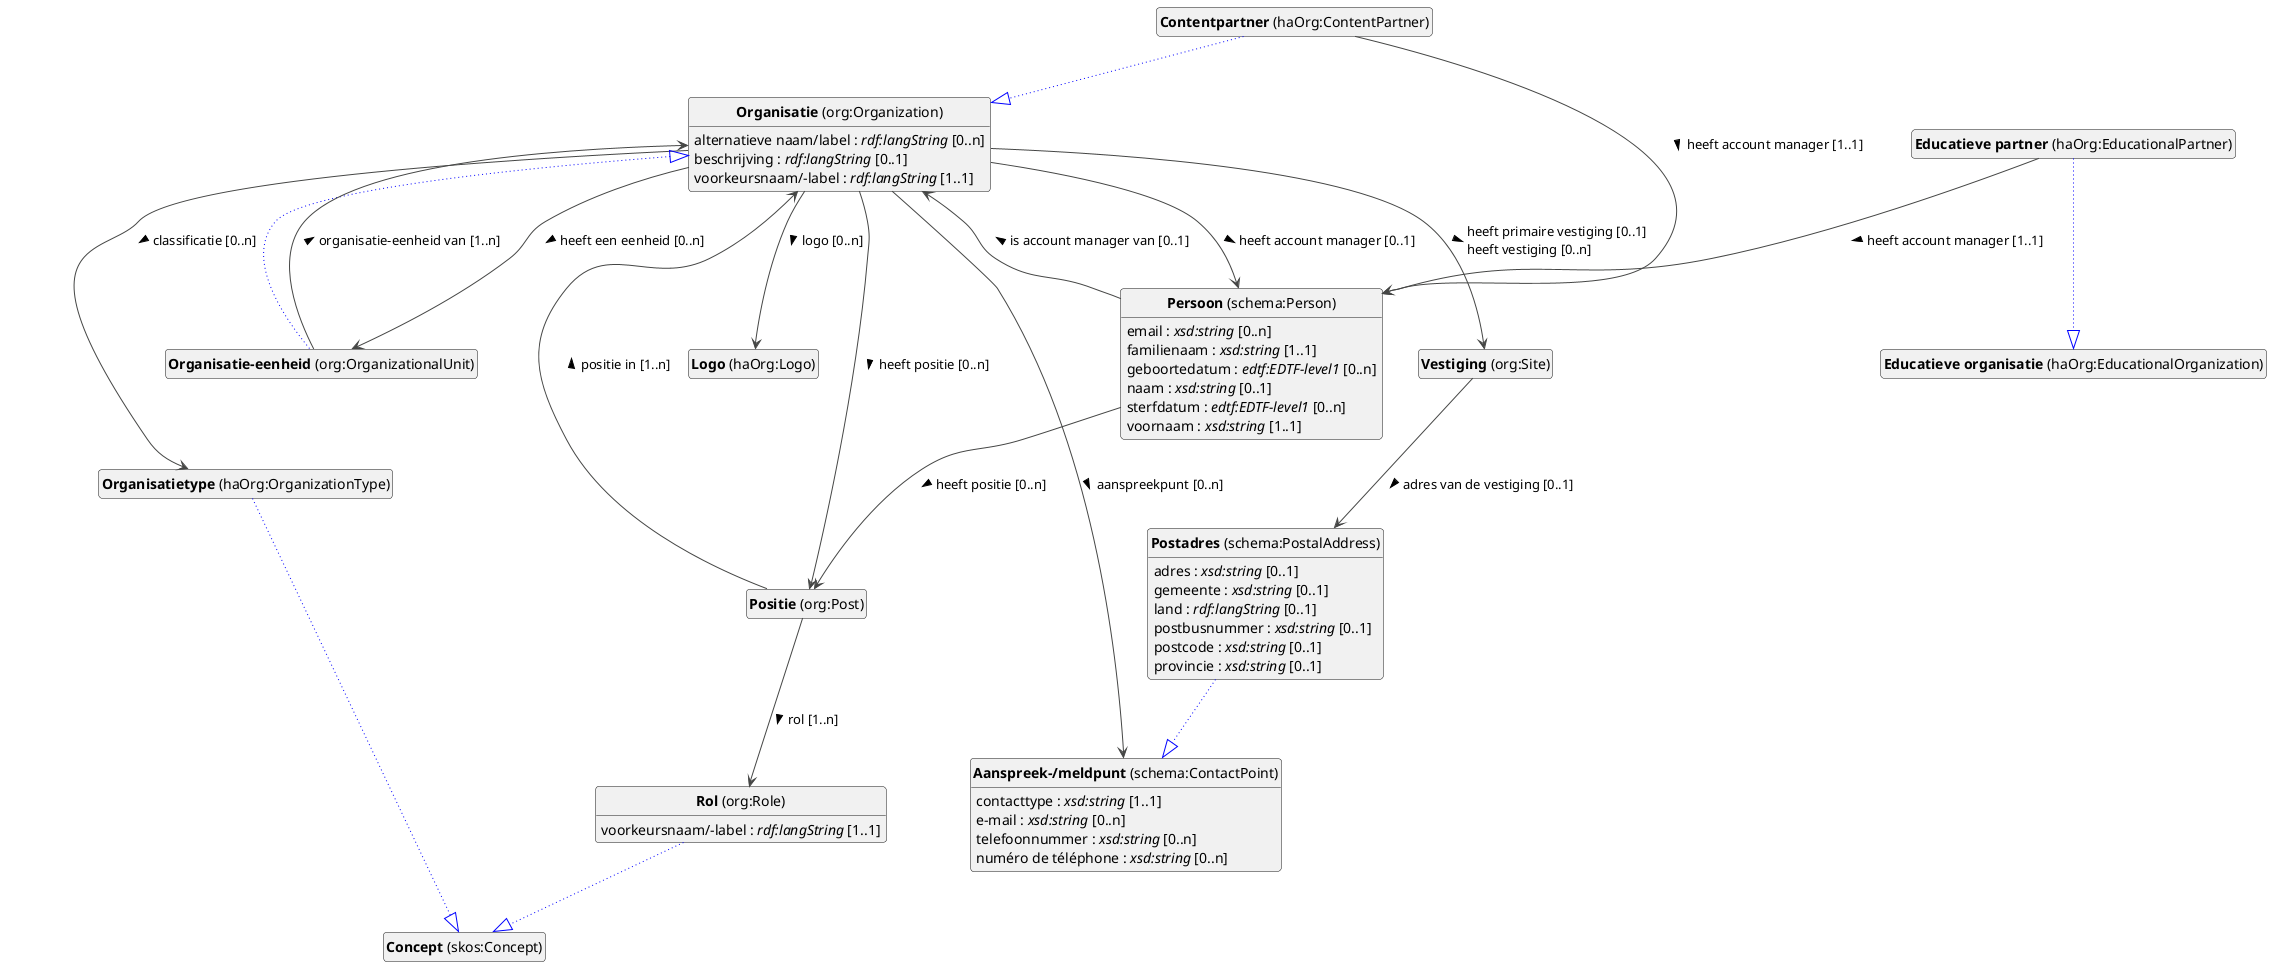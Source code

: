 @startuml
!theme vibrant
skinparam classFontSize 14
!define LIGHTORANGE
skinparam componentStyle uml2
skinparam wrapMessageWidth 1000
skinparam wrapWidth 1000
' skinparam ArrowColor #Maroon
' Remove shadows
skinparam shadowing false
'skinparam linetype polyline
skinparam ArrowMessageAlignment left


class "<b>Organisatie</b> (org:Organization)" as org_Organization [[#org%3AOrganization]]
class "<b>Organisatie-eenheid</b> (org:OrganizationalUnit)" as org_OrganizationalUnit [[#org%3AOrganizationalUnit]]
class "<b>Organisatie</b> (org:Organization)" as org_Organization [[#org%3AOrganization]]
class "<b>Contentpartner</b> (haOrg:ContentPartner)" as haOrg_ContentPartner [[#haOrg%3AContentPartner]]
class "<b>Organisatie</b> (org:Organization)" as org_Organization [[#org%3AOrganization]]
class "<b>Educatieve partner</b> (haOrg:EducationalPartner)" as haOrg_EducationalPartner [[#haOrg%3AEducationalPartner]]
class "<b>Educatieve organisatie</b> (haOrg:EducationalOrganization)" as haOrg_EducationalOrganization [[#haOrg%3AEducationalOrganization]]
class "<b>Vestiging</b> (org:Site)" as org_Site [[#org%3ASite]]
class "<b>Positie</b> (org:Post)" as org_Post [[#org%3APost]]
class "<b>Rol</b> (org:Role)" as org_Role [[#org%3ARole]]
class "<b>Concept</b> (skos:Concept)" as skos_Concept [[#skos%3AConcept]]
class "<b>Persoon</b> (schema:Person)" as schema_Person [[#schema%3APerson]]
class "<b>Postadres</b> (schema:PostalAddress)" as schema_PostalAddress [[#schema%3APostalAddress]]
class "<b>Aanspreek-/meldpunt</b> (schema:ContactPoint)" as schema_ContactPoint [[#schema%3AContactPoint]]
class "<b>Aanspreek-/meldpunt</b> (schema:ContactPoint)" as schema_ContactPoint [[#schema%3AContactPoint]]
class "<b>Organisatietype</b> (haOrg:OrganizationType)" as haOrg_OrganizationType [[#haOrg%3AOrganizationType]]
class "<b>Concept</b> (skos:Concept)" as skos_Concept [[#skos%3AConcept]]
class "<b>Logo</b> (haOrg:Logo)" as haOrg_Logo [[#haOrg%3ALogo]]


org_Organization : alternatieve naam/label : <i>rdf:langString</i> [0..n]
org_Organization : beschrijving : <i>rdf:langString</i> [0..1]
org_Organization : voorkeursnaam/-label : <i>rdf:langString</i> [1..1]

org_Organization --> haOrg_Logo :logo [0..n]  > 
org_Organization --> haOrg_OrganizationType :classificatie [0..n]  > 
org_Organization --> org_OrganizationalUnit :heeft een eenheid [0..n]  > 
org_Organization --> org_Post :heeft positie [0..n]  > 
org_Organization --> org_Site :heeft primaire vestiging [0..1]  \lheeft vestiging [0..n]  > 

org_Organization --> schema_ContactPoint :aanspreekpunt [0..n]  > 
org_Organization --> schema_Person :heeft account manager [0..1]  > 

org_OrganizationalUnit --|> org_Organization #blue;line.dotted;text:blue

org_OrganizationalUnit --> org_Organization :organisatie-eenheid van [1..n]  > 

haOrg_ContentPartner --|> org_Organization #blue;line.dotted;text:blue

haOrg_ContentPartner --> schema_Person :heeft account manager [1..1]  > 

haOrg_EducationalPartner --|> haOrg_EducationalOrganization #blue;line.dotted;text:blue

haOrg_EducationalPartner --> schema_Person :heeft account manager [1..1]  > 


org_Site --> schema_PostalAddress :adres van de vestiging [0..1]  > 


org_Post --> org_Organization :positie in [1..n]  > 
org_Post --> org_Role :rol [1..n]  > 

org_Role --|> skos_Concept #blue;line.dotted;text:blue

org_Role : voorkeursnaam/-label : <i>rdf:langString</i> [1..1]



schema_Person : email : <i>xsd:string</i> [0..n]
schema_Person : familienaam : <i>xsd:string</i> [1..1]
schema_Person : geboortedatum : <i>edtf:EDTF-level1</i> [0..n]
schema_Person : naam : <i>xsd:string</i> [0..1]
schema_Person : sterfdatum : <i>edtf:EDTF-level1</i> [0..n]
schema_Person : voornaam : <i>xsd:string</i> [1..1]

schema_Person --> org_Organization :is account manager van [0..1]  > 
schema_Person --> org_Post :heeft positie [0..n]  > 


schema_PostalAddress --|> schema_ContactPoint #blue;line.dotted;text:blue

schema_PostalAddress : adres : <i>xsd:string</i> [0..1]
schema_PostalAddress : gemeente : <i>xsd:string</i> [0..1]
schema_PostalAddress : land : <i>rdf:langString</i> [0..1]
schema_PostalAddress : postbusnummer : <i>xsd:string</i> [0..1]
schema_PostalAddress : postcode : <i>xsd:string</i> [0..1]
schema_PostalAddress : provincie : <i>xsd:string</i> [0..1]




schema_ContactPoint : contacttype : <i>xsd:string</i> [1..1]
schema_ContactPoint : e-mail : <i>xsd:string</i> [0..n]
schema_ContactPoint : telefoonnummer : <i>xsd:string</i> [0..n]
schema_ContactPoint : numéro de téléphone : <i>xsd:string</i> [0..n]


haOrg_OrganizationType --|> skos_Concept #blue;line.dotted;text:blue





hide circle
hide methods
hide empty members
@enduml


